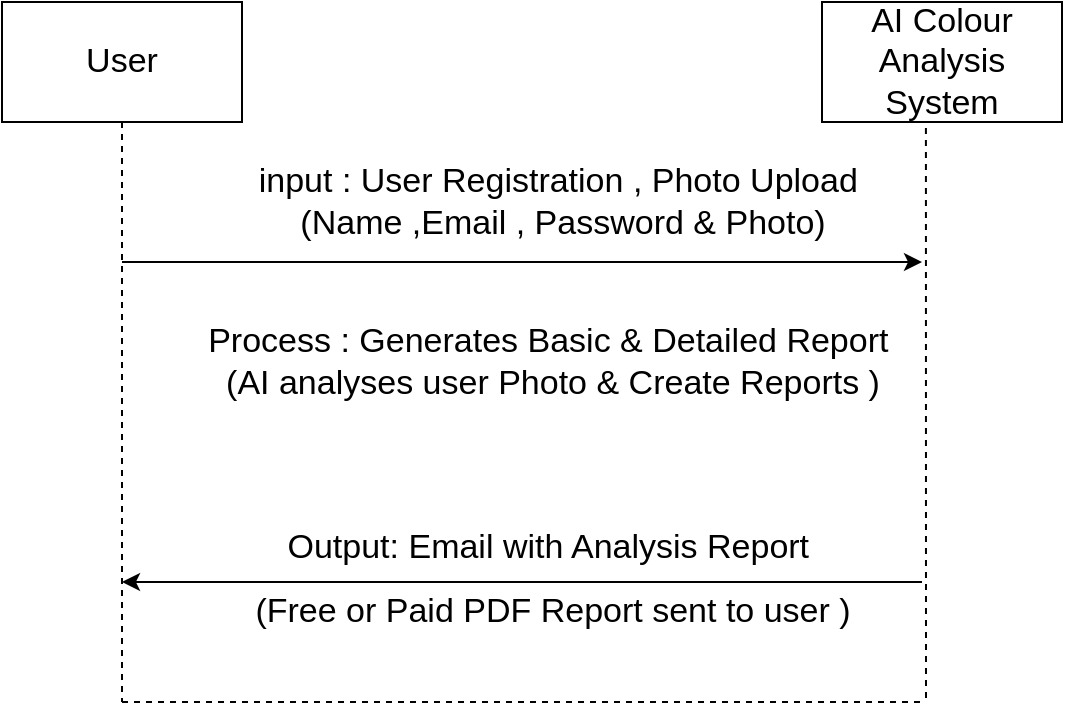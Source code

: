 <mxfile version="26.0.4">
  <diagram name="Page-1" id="IMkLSuKSu9Zyk53Ysur7">
    <mxGraphModel dx="1208" dy="792" grid="1" gridSize="10" guides="1" tooltips="1" connect="1" arrows="1" fold="1" page="1" pageScale="1" pageWidth="827" pageHeight="1169" math="0" shadow="0">
      <root>
        <mxCell id="0" />
        <mxCell id="1" parent="0" />
        <mxCell id="PSmPyi2Har8T8SfamCuA-1" value="&lt;font style=&quot;font-size: 17px;&quot;&gt;AI Colour Analysis System&lt;/font&gt;" style="rounded=0;whiteSpace=wrap;html=1;" vertex="1" parent="1">
          <mxGeometry x="500" y="150" width="120" height="60" as="geometry" />
        </mxCell>
        <mxCell id="PSmPyi2Har8T8SfamCuA-2" value="&lt;font style=&quot;font-size: 17px;&quot;&gt;User&lt;/font&gt;" style="rounded=0;whiteSpace=wrap;html=1;" vertex="1" parent="1">
          <mxGeometry x="90" y="150" width="120" height="60" as="geometry" />
        </mxCell>
        <mxCell id="PSmPyi2Har8T8SfamCuA-3" value="" style="endArrow=none;dashed=1;html=1;rounded=0;exitX=0.433;exitY=1.05;exitDx=0;exitDy=0;exitPerimeter=0;" edge="1" parent="1" source="PSmPyi2Har8T8SfamCuA-1">
          <mxGeometry width="50" height="50" relative="1" as="geometry">
            <mxPoint x="380" y="420" as="sourcePoint" />
            <mxPoint x="552" y="500" as="targetPoint" />
          </mxGeometry>
        </mxCell>
        <mxCell id="PSmPyi2Har8T8SfamCuA-4" value="" style="endArrow=none;dashed=1;html=1;rounded=0;exitX=0.5;exitY=1;exitDx=0;exitDy=0;" edge="1" parent="1" source="PSmPyi2Har8T8SfamCuA-2">
          <mxGeometry width="50" height="50" relative="1" as="geometry">
            <mxPoint x="380" y="420" as="sourcePoint" />
            <mxPoint x="150" y="500" as="targetPoint" />
          </mxGeometry>
        </mxCell>
        <mxCell id="PSmPyi2Har8T8SfamCuA-5" value="&lt;font style=&quot;font-size: 17px;&quot;&gt;input : User Registration , Photo Upload&amp;nbsp;&lt;/font&gt;&lt;div&gt;&lt;font style=&quot;font-size: 17px;&quot;&gt;(Name ,Email , Password &amp;amp; Photo)&lt;/font&gt;&lt;/div&gt;" style="text;html=1;align=center;verticalAlign=middle;resizable=0;points=[];autosize=1;strokeColor=none;fillColor=none;" vertex="1" parent="1">
          <mxGeometry x="205" y="225" width="330" height="50" as="geometry" />
        </mxCell>
        <mxCell id="PSmPyi2Har8T8SfamCuA-6" value="&lt;font style=&quot;font-size: 17px;&quot;&gt;Process : Generates Basic &amp;amp; Detailed Report&amp;nbsp;&lt;/font&gt;&lt;div&gt;&lt;font style=&quot;font-size: 17px;&quot;&gt;(AI analyses user Photo &amp;amp; Create Reports )&lt;/font&gt;&lt;/div&gt;" style="text;html=1;align=center;verticalAlign=middle;resizable=0;points=[];autosize=1;strokeColor=none;fillColor=none;" vertex="1" parent="1">
          <mxGeometry x="180" y="305" width="370" height="50" as="geometry" />
        </mxCell>
        <mxCell id="PSmPyi2Har8T8SfamCuA-8" value="&lt;font style=&quot;font-size: 17px;&quot;&gt;(Free or Paid PDF Report sent to user )&lt;/font&gt;" style="text;html=1;align=center;verticalAlign=middle;resizable=0;points=[];autosize=1;strokeColor=none;fillColor=none;" vertex="1" parent="1">
          <mxGeometry x="205" y="440" width="320" height="30" as="geometry" />
        </mxCell>
        <mxCell id="PSmPyi2Har8T8SfamCuA-9" value="" style="endArrow=classic;html=1;rounded=0;" edge="1" parent="1">
          <mxGeometry width="50" height="50" relative="1" as="geometry">
            <mxPoint x="550" y="440" as="sourcePoint" />
            <mxPoint x="150" y="440" as="targetPoint" />
          </mxGeometry>
        </mxCell>
        <mxCell id="PSmPyi2Har8T8SfamCuA-10" value="" style="endArrow=classic;html=1;rounded=0;" edge="1" parent="1">
          <mxGeometry width="50" height="50" relative="1" as="geometry">
            <mxPoint x="150" y="280" as="sourcePoint" />
            <mxPoint x="550" y="280" as="targetPoint" />
          </mxGeometry>
        </mxCell>
        <mxCell id="PSmPyi2Har8T8SfamCuA-7" value="&lt;font style=&quot;font-size: 17px;&quot;&gt;Output: Email with Analysis Report&amp;nbsp;&lt;/font&gt;&lt;div&gt;&lt;br&gt;&lt;/div&gt;" style="text;html=1;align=center;verticalAlign=middle;resizable=0;points=[];autosize=1;strokeColor=none;fillColor=none;" vertex="1" parent="1">
          <mxGeometry x="220" y="405" width="290" height="50" as="geometry" />
        </mxCell>
        <mxCell id="PSmPyi2Har8T8SfamCuA-12" value="" style="endArrow=none;dashed=1;html=1;rounded=0;" edge="1" parent="1">
          <mxGeometry width="50" height="50" relative="1" as="geometry">
            <mxPoint x="150" y="500" as="sourcePoint" />
            <mxPoint x="550" y="500" as="targetPoint" />
          </mxGeometry>
        </mxCell>
      </root>
    </mxGraphModel>
  </diagram>
</mxfile>
